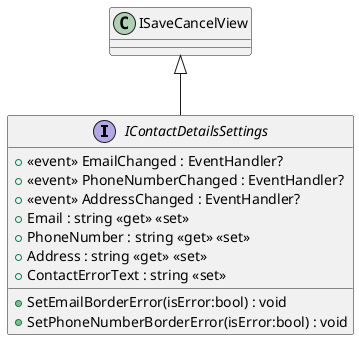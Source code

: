@startuml
interface IContactDetailsSettings {
    +  <<event>> EmailChanged : EventHandler? 
    +  <<event>> PhoneNumberChanged : EventHandler? 
    +  <<event>> AddressChanged : EventHandler? 
    + Email : string <<get>> <<set>>
    + PhoneNumber : string <<get>> <<set>>
    + Address : string <<get>> <<set>>
    + SetEmailBorderError(isError:bool) : void
    + SetPhoneNumberBorderError(isError:bool) : void
    + ContactErrorText : string <<set>>
}
ISaveCancelView <|-- IContactDetailsSettings
@enduml

